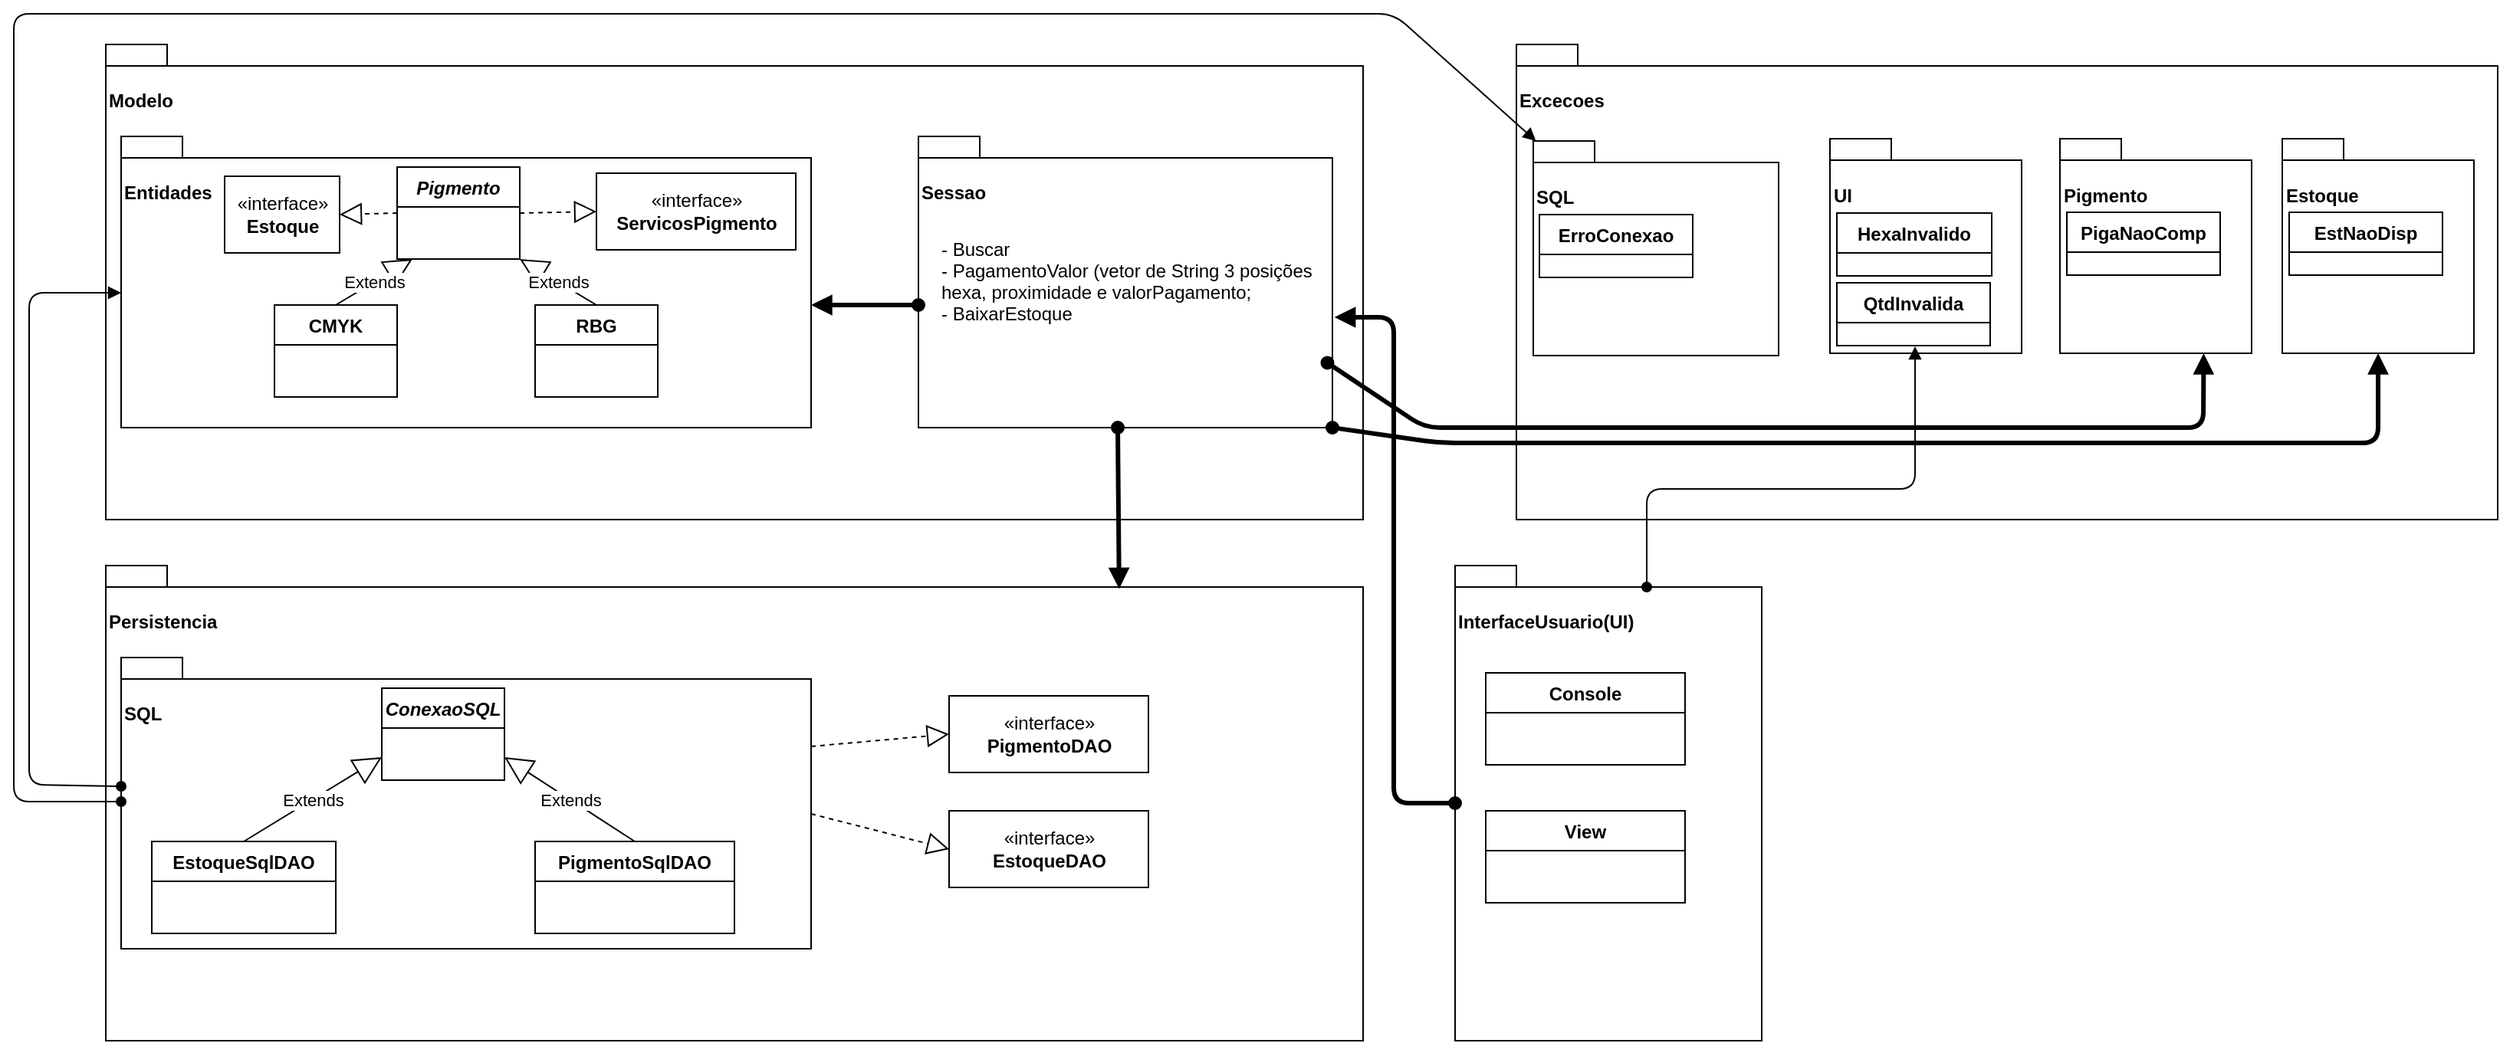 <mxfile version="12.0.0" type="github" pages="1"><diagram id="8ZmeltBgGXufNYd7vj6O" name="Página-1"><mxGraphModel dx="1459" dy="761" grid="1" gridSize="10" guides="1" tooltips="1" connect="1" arrows="1" fold="1" page="1" pageScale="1" pageWidth="827" pageHeight="1169" math="0" shadow="0"><root><mxCell id="0"/><mxCell id="1" parent="0"/><mxCell id="lxK8e7juKLeIRxBqYZ5S-37" value="&lt;p style=&quot;line-height: 140%&quot;&gt;Excecoes&lt;/p&gt;" style="shape=folder;fontStyle=1;spacingTop=10;tabWidth=40;tabHeight=14;tabPosition=left;html=1;align=left;verticalAlign=top;horizontal=1;" vertex="1" parent="1"><mxGeometry x="990" y="30" width="640" height="310" as="geometry"/></mxCell><mxCell id="lxK8e7juKLeIRxBqYZ5S-62" value="&lt;p style=&quot;line-height: 140%&quot;&gt;UI&lt;/p&gt;" style="shape=folder;fontStyle=1;spacingTop=10;tabWidth=40;tabHeight=14;tabPosition=left;html=1;align=left;verticalAlign=top;horizontal=1;" vertex="1" parent="1"><mxGeometry x="1194.5" y="91.5" width="125" height="140" as="geometry"/></mxCell><mxCell id="lxK8e7juKLeIRxBqYZ5S-59" value="&lt;p style=&quot;line-height: 140%&quot;&gt;SQL&lt;/p&gt;" style="shape=folder;fontStyle=1;spacingTop=10;tabWidth=40;tabHeight=14;tabPosition=left;html=1;align=left;verticalAlign=top;horizontal=1;" vertex="1" parent="1"><mxGeometry x="1001" y="93" width="160" height="140" as="geometry"/></mxCell><mxCell id="fSBmqragnUiY6M2EiScV-1" value="&lt;p style=&quot;line-height: 140%&quot;&gt;Modelo&lt;/p&gt;" style="shape=folder;fontStyle=1;spacingTop=10;tabWidth=40;tabHeight=14;tabPosition=left;html=1;align=left;verticalAlign=top;horizontal=1;" parent="1" vertex="1"><mxGeometry x="70" y="30" width="820" height="310" as="geometry"/></mxCell><mxCell id="fSBmqragnUiY6M2EiScV-10" value="&lt;p style=&quot;line-height: 140%&quot;&gt;Sessao&lt;/p&gt;" style="shape=folder;fontStyle=1;spacingTop=10;tabWidth=40;tabHeight=14;tabPosition=left;html=1;align=left;verticalAlign=top;horizontal=1;" parent="1" vertex="1"><mxGeometry x="600" y="90" width="270" height="190" as="geometry"/></mxCell><mxCell id="fSBmqragnUiY6M2EiScV-9" value="&lt;p style=&quot;line-height: 140%&quot;&gt;Entidades&lt;/p&gt;" style="shape=folder;fontStyle=1;spacingTop=10;tabWidth=40;tabHeight=14;tabPosition=left;html=1;align=left;verticalAlign=top;horizontal=1;" parent="1" vertex="1"><mxGeometry x="80" y="90" width="450" height="190" as="geometry"/></mxCell><mxCell id="fSBmqragnUiY6M2EiScV-2" value="«interface»&lt;br&gt;&lt;b&gt;Estoque&lt;/b&gt;" style="html=1;" parent="1" vertex="1"><mxGeometry x="147.5" y="116" width="75" height="50" as="geometry"/></mxCell><mxCell id="fSBmqragnUiY6M2EiScV-5" value="Pigmento" style="swimlane;fontStyle=3;align=center;verticalAlign=top;childLayout=stackLayout;horizontal=1;startSize=26;horizontalStack=0;resizeParent=1;resizeParentMax=0;resizeLast=0;collapsible=1;marginBottom=0;" parent="1" vertex="1" collapsed="1"><mxGeometry x="260" y="110" width="80" height="60" as="geometry"><mxRectangle x="20" y="260" width="160" height="34" as="alternateBounds"/></mxGeometry></mxCell><mxCell id="fSBmqragnUiY6M2EiScV-7" value="" style="line;strokeWidth=1;fillColor=none;align=left;verticalAlign=middle;spacingTop=-1;spacingLeft=3;spacingRight=3;rotatable=0;labelPosition=right;points=[];portConstraint=eastwest;" parent="fSBmqragnUiY6M2EiScV-5" vertex="1"><mxGeometry y="26" width="80" height="8" as="geometry"/></mxCell><mxCell id="fSBmqragnUiY6M2EiScV-11" value="RBG" style="swimlane;fontStyle=1;align=center;verticalAlign=top;childLayout=stackLayout;horizontal=1;startSize=26;horizontalStack=0;resizeParent=1;resizeParentMax=0;resizeLast=0;collapsible=1;marginBottom=0;" parent="1" vertex="1" collapsed="1"><mxGeometry x="350" y="200" width="80" height="60" as="geometry"><mxRectangle x="20" y="260" width="160" height="34" as="alternateBounds"/></mxGeometry></mxCell><mxCell id="fSBmqragnUiY6M2EiScV-12" value="" style="line;strokeWidth=1;fillColor=none;align=left;verticalAlign=middle;spacingTop=-1;spacingLeft=3;spacingRight=3;rotatable=0;labelPosition=right;points=[];portConstraint=eastwest;" parent="fSBmqragnUiY6M2EiScV-11" vertex="1"><mxGeometry y="26" width="80" height="8" as="geometry"/></mxCell><mxCell id="fSBmqragnUiY6M2EiScV-13" value="CMYK" style="swimlane;fontStyle=1;align=center;verticalAlign=top;childLayout=stackLayout;horizontal=1;startSize=26;horizontalStack=0;resizeParent=1;resizeParentMax=0;resizeLast=0;collapsible=1;marginBottom=0;" parent="1" vertex="1" collapsed="1"><mxGeometry x="180" y="200" width="80" height="60" as="geometry"><mxRectangle x="20" y="260" width="160" height="34" as="alternateBounds"/></mxGeometry></mxCell><mxCell id="fSBmqragnUiY6M2EiScV-14" value="" style="line;strokeWidth=1;fillColor=none;align=left;verticalAlign=middle;spacingTop=-1;spacingLeft=3;spacingRight=3;rotatable=0;labelPosition=right;points=[];portConstraint=eastwest;" parent="fSBmqragnUiY6M2EiScV-13" vertex="1"><mxGeometry y="26" width="80" height="8" as="geometry"/></mxCell><mxCell id="fSBmqragnUiY6M2EiScV-15" value="«interface»&lt;br&gt;&lt;b&gt;ServicosPigmento&lt;/b&gt;" style="html=1;" parent="1" vertex="1"><mxGeometry x="390" y="114" width="130" height="50" as="geometry"/></mxCell><mxCell id="fSBmqragnUiY6M2EiScV-17" value="Extends" style="endArrow=block;endSize=16;endFill=0;html=1;exitX=0.5;exitY=0;exitDx=0;exitDy=0;" parent="1" source="fSBmqragnUiY6M2EiScV-13" edge="1"><mxGeometry width="160" relative="1" as="geometry"><mxPoint x="70" y="320" as="sourcePoint"/><mxPoint x="270" y="170" as="targetPoint"/></mxGeometry></mxCell><mxCell id="fSBmqragnUiY6M2EiScV-18" value="Extends" style="endArrow=block;endSize=16;endFill=0;html=1;exitX=0.5;exitY=0;exitDx=0;exitDy=0;" parent="1" source="fSBmqragnUiY6M2EiScV-11" edge="1"><mxGeometry width="160" relative="1" as="geometry"><mxPoint x="240" y="201" as="sourcePoint"/><mxPoint x="340" y="170" as="targetPoint"/></mxGeometry></mxCell><mxCell id="lxK8e7juKLeIRxBqYZ5S-1" value="" style="endArrow=block;dashed=1;endFill=0;endSize=12;html=1;exitX=1;exitY=0.5;exitDx=0;exitDy=0;entryX=0;entryY=0.5;entryDx=0;entryDy=0;" edge="1" parent="1" source="fSBmqragnUiY6M2EiScV-5" target="fSBmqragnUiY6M2EiScV-15"><mxGeometry width="160" relative="1" as="geometry"><mxPoint x="70" y="320" as="sourcePoint"/><mxPoint x="230" y="320" as="targetPoint"/></mxGeometry></mxCell><mxCell id="lxK8e7juKLeIRxBqYZ5S-2" value="" style="endArrow=block;dashed=1;endFill=0;endSize=12;html=1;entryX=1;entryY=0.5;entryDx=0;entryDy=0;" edge="1" parent="1" target="fSBmqragnUiY6M2EiScV-2"><mxGeometry width="160" relative="1" as="geometry"><mxPoint x="260" y="140" as="sourcePoint"/><mxPoint x="240" y="330" as="targetPoint"/></mxGeometry></mxCell><mxCell id="lxK8e7juKLeIRxBqYZ5S-3" value="- Buscar&#10;- PagamentoValor (vetor de String 3 posições&#10;hexa, proximidade e valorPagamento;&#10;- BaixarEstoque&#10;" style="text;align=left;fontStyle=0;verticalAlign=top;spacingLeft=3;spacingRight=3;strokeColor=none;rotatable=0;points=[[0,0.5],[1,0.5]];portConstraint=eastwest;" vertex="1" parent="1"><mxGeometry x="610" y="150" width="250" height="100" as="geometry"/></mxCell><mxCell id="lxK8e7juKLeIRxBqYZ5S-4" value="" style="endArrow=oval;startArrow=block;endFill=1;startFill=1;html=1;strokeWidth=3;" edge="1" parent="1"><mxGeometry width="160" relative="1" as="geometry"><mxPoint x="530" y="200" as="sourcePoint"/><mxPoint x="600" y="200" as="targetPoint"/></mxGeometry></mxCell><mxCell id="lxK8e7juKLeIRxBqYZ5S-5" value="&lt;p style=&quot;line-height: 140%&quot;&gt;Persistencia&lt;/p&gt;" style="shape=folder;fontStyle=1;spacingTop=10;tabWidth=40;tabHeight=14;tabPosition=left;html=1;align=left;verticalAlign=top;horizontal=1;" vertex="1" parent="1"><mxGeometry x="70" y="370" width="820" height="310" as="geometry"/></mxCell><mxCell id="lxK8e7juKLeIRxBqYZ5S-7" value="&lt;p style=&quot;line-height: 140%&quot;&gt;SQL&lt;/p&gt;" style="shape=folder;fontStyle=1;spacingTop=10;tabWidth=40;tabHeight=14;tabPosition=left;html=1;align=left;verticalAlign=top;horizontal=1;" vertex="1" parent="1"><mxGeometry x="80" y="430" width="450" height="190" as="geometry"/></mxCell><mxCell id="lxK8e7juKLeIRxBqYZ5S-8" value="«interface»&lt;br&gt;&lt;b&gt;PigmentoDAO&lt;/b&gt;" style="html=1;" vertex="1" parent="1"><mxGeometry x="620" y="455" width="130" height="50" as="geometry"/></mxCell><mxCell id="lxK8e7juKLeIRxBqYZ5S-9" value="ConexaoSQL" style="swimlane;fontStyle=3;align=center;verticalAlign=top;childLayout=stackLayout;horizontal=1;startSize=26;horizontalStack=0;resizeParent=1;resizeParentMax=0;resizeLast=0;collapsible=1;marginBottom=0;" vertex="1" collapsed="1" parent="1"><mxGeometry x="250" y="450" width="80" height="60" as="geometry"><mxRectangle x="20" y="260" width="160" height="34" as="alternateBounds"/></mxGeometry></mxCell><mxCell id="lxK8e7juKLeIRxBqYZ5S-10" value="" style="line;strokeWidth=1;fillColor=none;align=left;verticalAlign=middle;spacingTop=-1;spacingLeft=3;spacingRight=3;rotatable=0;labelPosition=right;points=[];portConstraint=eastwest;" vertex="1" parent="lxK8e7juKLeIRxBqYZ5S-9"><mxGeometry y="26" width="80" height="8" as="geometry"/></mxCell><mxCell id="lxK8e7juKLeIRxBqYZ5S-11" value="PigmentoSqlDAO" style="swimlane;fontStyle=1;align=center;verticalAlign=top;childLayout=stackLayout;horizontal=1;startSize=26;horizontalStack=0;resizeParent=1;resizeParentMax=0;resizeLast=0;collapsible=1;marginBottom=0;" vertex="1" collapsed="1" parent="1"><mxGeometry x="350" y="550" width="130" height="60" as="geometry"><mxRectangle x="20" y="260" width="160" height="34" as="alternateBounds"/></mxGeometry></mxCell><mxCell id="lxK8e7juKLeIRxBqYZ5S-12" value="" style="line;strokeWidth=1;fillColor=none;align=left;verticalAlign=middle;spacingTop=-1;spacingLeft=3;spacingRight=3;rotatable=0;labelPosition=right;points=[];portConstraint=eastwest;" vertex="1" parent="lxK8e7juKLeIRxBqYZ5S-11"><mxGeometry y="26" width="130" height="8" as="geometry"/></mxCell><mxCell id="lxK8e7juKLeIRxBqYZ5S-13" value="EstoqueSqlDAO" style="swimlane;fontStyle=1;align=center;verticalAlign=top;childLayout=stackLayout;horizontal=1;startSize=26;horizontalStack=0;resizeParent=1;resizeParentMax=0;resizeLast=0;collapsible=1;marginBottom=0;" vertex="1" collapsed="1" parent="1"><mxGeometry x="100" y="550" width="120" height="60" as="geometry"><mxRectangle x="20" y="260" width="160" height="34" as="alternateBounds"/></mxGeometry></mxCell><mxCell id="lxK8e7juKLeIRxBqYZ5S-14" value="" style="line;strokeWidth=1;fillColor=none;align=left;verticalAlign=middle;spacingTop=-1;spacingLeft=3;spacingRight=3;rotatable=0;labelPosition=right;points=[];portConstraint=eastwest;" vertex="1" parent="lxK8e7juKLeIRxBqYZ5S-13"><mxGeometry y="26" width="120" height="8" as="geometry"/></mxCell><mxCell id="lxK8e7juKLeIRxBqYZ5S-15" value="«interface»&lt;br&gt;&lt;b&gt;EstoqueDAO&lt;/b&gt;" style="html=1;" vertex="1" parent="1"><mxGeometry x="620" y="530" width="130" height="50" as="geometry"/></mxCell><mxCell id="lxK8e7juKLeIRxBqYZ5S-16" value="Extends" style="endArrow=block;endSize=16;endFill=0;html=1;exitX=0.5;exitY=0;exitDx=0;exitDy=0;entryX=0;entryY=0.75;entryDx=0;entryDy=0;" edge="1" source="lxK8e7juKLeIRxBqYZ5S-13" parent="1" target="lxK8e7juKLeIRxBqYZ5S-9"><mxGeometry width="160" relative="1" as="geometry"><mxPoint x="70" y="660" as="sourcePoint"/><mxPoint x="270" y="510" as="targetPoint"/></mxGeometry></mxCell><mxCell id="lxK8e7juKLeIRxBqYZ5S-17" value="Extends" style="endArrow=block;endSize=16;endFill=0;html=1;exitX=0.5;exitY=0;exitDx=0;exitDy=0;entryX=1;entryY=0.75;entryDx=0;entryDy=0;" edge="1" source="lxK8e7juKLeIRxBqYZ5S-11" parent="1" target="lxK8e7juKLeIRxBqYZ5S-9"><mxGeometry width="160" relative="1" as="geometry"><mxPoint x="240" y="541" as="sourcePoint"/><mxPoint x="340" y="510" as="targetPoint"/></mxGeometry></mxCell><mxCell id="lxK8e7juKLeIRxBqYZ5S-18" value="" style="endArrow=block;dashed=1;endFill=0;endSize=12;html=1;exitX=0;exitY=0;exitDx=450;exitDy=102;entryX=0;entryY=0.5;entryDx=0;entryDy=0;exitPerimeter=0;" edge="1" source="lxK8e7juKLeIRxBqYZ5S-7" target="lxK8e7juKLeIRxBqYZ5S-15" parent="1"><mxGeometry width="160" relative="1" as="geometry"><mxPoint x="70" y="660" as="sourcePoint"/><mxPoint x="230" y="660" as="targetPoint"/></mxGeometry></mxCell><mxCell id="lxK8e7juKLeIRxBqYZ5S-21" value="" style="endArrow=oval;startArrow=block;endFill=1;startFill=1;html=1;exitX=0;exitY=0;exitDx=0;exitDy=102;exitPerimeter=0;" edge="1" parent="1" source="fSBmqragnUiY6M2EiScV-9"><mxGeometry width="160" relative="1" as="geometry"><mxPoint x="20" y="110" as="sourcePoint"/><mxPoint x="80" y="514" as="targetPoint"/><Array as="points"><mxPoint x="20" y="192"/><mxPoint x="20" y="513"/></Array></mxGeometry></mxCell><mxCell id="lxK8e7juKLeIRxBqYZ5S-22" value="" style="endArrow=oval;startArrow=block;endFill=1;startFill=1;html=1;" edge="1" parent="1" source="lxK8e7juKLeIRxBqYZ5S-59"><mxGeometry width="160" relative="1" as="geometry"><mxPoint x="970" y="30" as="sourcePoint"/><mxPoint x="80" y="524" as="targetPoint"/><Array as="points"><mxPoint x="910" y="10"/><mxPoint x="10" y="10"/><mxPoint x="10" y="524"/></Array></mxGeometry></mxCell><mxCell id="lxK8e7juKLeIRxBqYZ5S-44" value="ErroConexao" style="swimlane;fontStyle=1;align=center;verticalAlign=top;childLayout=stackLayout;horizontal=1;startSize=26;horizontalStack=0;resizeParent=1;resizeParentMax=0;resizeLast=0;collapsible=1;marginBottom=0;" vertex="1" collapsed="1" parent="1"><mxGeometry x="1005" y="141" width="100" height="41" as="geometry"><mxRectangle x="20" y="260" width="160" height="34" as="alternateBounds"/></mxGeometry></mxCell><mxCell id="lxK8e7juKLeIRxBqYZ5S-45" value="" style="line;strokeWidth=1;fillColor=none;align=left;verticalAlign=middle;spacingTop=-1;spacingLeft=3;spacingRight=3;rotatable=0;labelPosition=right;points=[];portConstraint=eastwest;" vertex="1" parent="lxK8e7juKLeIRxBqYZ5S-44"><mxGeometry y="26" width="100" height="8" as="geometry"/></mxCell><mxCell id="lxK8e7juKLeIRxBqYZ5S-50" value="&lt;p style=&quot;line-height: 140%&quot;&gt;InterfaceUsuario(UI)&lt;/p&gt;" style="shape=folder;fontStyle=1;spacingTop=10;tabWidth=40;tabHeight=14;tabPosition=left;html=1;align=left;verticalAlign=top;horizontal=1;" vertex="1" parent="1"><mxGeometry x="950" y="370" width="200" height="310" as="geometry"/></mxCell><mxCell id="lxK8e7juKLeIRxBqYZ5S-51" value="View" style="swimlane;fontStyle=1;align=center;verticalAlign=top;childLayout=stackLayout;horizontal=1;startSize=26;horizontalStack=0;resizeParent=1;resizeParentMax=0;resizeLast=0;collapsible=1;marginBottom=0;" vertex="1" collapsed="1" parent="1"><mxGeometry x="970.0" y="530" width="130" height="60" as="geometry"><mxRectangle x="20" y="260" width="160" height="34" as="alternateBounds"/></mxGeometry></mxCell><mxCell id="lxK8e7juKLeIRxBqYZ5S-52" value="" style="line;strokeWidth=1;fillColor=none;align=left;verticalAlign=middle;spacingTop=-1;spacingLeft=3;spacingRight=3;rotatable=0;labelPosition=right;points=[];portConstraint=eastwest;" vertex="1" parent="lxK8e7juKLeIRxBqYZ5S-51"><mxGeometry y="26" width="130" height="8" as="geometry"/></mxCell><mxCell id="lxK8e7juKLeIRxBqYZ5S-53" value="Console" style="swimlane;fontStyle=1;align=center;verticalAlign=top;childLayout=stackLayout;horizontal=1;startSize=26;horizontalStack=0;resizeParent=1;resizeParentMax=0;resizeLast=0;collapsible=1;marginBottom=0;" vertex="1" collapsed="1" parent="1"><mxGeometry x="970.0" y="440" width="130" height="60" as="geometry"><mxRectangle x="20" y="260" width="160" height="34" as="alternateBounds"/></mxGeometry></mxCell><mxCell id="lxK8e7juKLeIRxBqYZ5S-54" value="" style="line;strokeWidth=1;fillColor=none;align=left;verticalAlign=middle;spacingTop=-1;spacingLeft=3;spacingRight=3;rotatable=0;labelPosition=right;points=[];portConstraint=eastwest;" vertex="1" parent="lxK8e7juKLeIRxBqYZ5S-53"><mxGeometry y="26" width="130" height="8" as="geometry"/></mxCell><mxCell id="lxK8e7juKLeIRxBqYZ5S-60" value="HexaInvalido" style="swimlane;fontStyle=1;align=center;verticalAlign=top;childLayout=stackLayout;horizontal=1;startSize=26;horizontalStack=0;resizeParent=1;resizeParentMax=0;resizeLast=0;collapsible=1;marginBottom=0;" vertex="1" collapsed="1" parent="1"><mxGeometry x="1199" y="140" width="101" height="41" as="geometry"><mxRectangle x="20" y="260" width="160" height="34" as="alternateBounds"/></mxGeometry></mxCell><mxCell id="lxK8e7juKLeIRxBqYZ5S-61" value="" style="line;strokeWidth=1;fillColor=none;align=left;verticalAlign=middle;spacingTop=-1;spacingLeft=3;spacingRight=3;rotatable=0;labelPosition=right;points=[];portConstraint=eastwest;" vertex="1" parent="lxK8e7juKLeIRxBqYZ5S-60"><mxGeometry y="26" width="101" height="8" as="geometry"/></mxCell><mxCell id="lxK8e7juKLeIRxBqYZ5S-63" value="QtdInvalida" style="swimlane;fontStyle=1;align=center;verticalAlign=top;childLayout=stackLayout;horizontal=1;startSize=26;horizontalStack=0;resizeParent=1;resizeParentMax=0;resizeLast=0;collapsible=1;marginBottom=0;" vertex="1" collapsed="1" parent="1"><mxGeometry x="1199" y="185.5" width="100" height="41" as="geometry"><mxRectangle x="20" y="260" width="160" height="34" as="alternateBounds"/></mxGeometry></mxCell><mxCell id="lxK8e7juKLeIRxBqYZ5S-64" value="" style="line;strokeWidth=1;fillColor=none;align=left;verticalAlign=middle;spacingTop=-1;spacingLeft=3;spacingRight=3;rotatable=0;labelPosition=right;points=[];portConstraint=eastwest;" vertex="1" parent="lxK8e7juKLeIRxBqYZ5S-63"><mxGeometry y="26" width="100" height="8" as="geometry"/></mxCell><mxCell id="lxK8e7juKLeIRxBqYZ5S-65" value="&lt;p style=&quot;line-height: 140%&quot;&gt;Pigmento&lt;/p&gt;" style="shape=folder;fontStyle=1;spacingTop=10;tabWidth=40;tabHeight=14;tabPosition=left;html=1;align=left;verticalAlign=top;horizontal=1;" vertex="1" parent="1"><mxGeometry x="1344.5" y="91.5" width="125" height="140" as="geometry"/></mxCell><mxCell id="lxK8e7juKLeIRxBqYZ5S-66" value="PigaNaoComp" style="swimlane;fontStyle=1;align=center;verticalAlign=top;childLayout=stackLayout;horizontal=1;startSize=26;horizontalStack=0;resizeParent=1;resizeParentMax=0;resizeLast=0;collapsible=1;marginBottom=0;" vertex="1" collapsed="1" parent="1"><mxGeometry x="1349.0" y="139.5" width="100" height="41" as="geometry"><mxRectangle x="20" y="260" width="160" height="34" as="alternateBounds"/></mxGeometry></mxCell><mxCell id="lxK8e7juKLeIRxBqYZ5S-67" value="" style="line;strokeWidth=1;fillColor=none;align=left;verticalAlign=middle;spacingTop=-1;spacingLeft=3;spacingRight=3;rotatable=0;labelPosition=right;points=[];portConstraint=eastwest;" vertex="1" parent="lxK8e7juKLeIRxBqYZ5S-66"><mxGeometry y="26" width="100" height="8" as="geometry"/></mxCell><mxCell id="lxK8e7juKLeIRxBqYZ5S-70" value="&lt;p style=&quot;line-height: 140%&quot;&gt;Estoque&lt;/p&gt;" style="shape=folder;fontStyle=1;spacingTop=10;tabWidth=40;tabHeight=14;tabPosition=left;html=1;align=left;verticalAlign=top;horizontal=1;" vertex="1" parent="1"><mxGeometry x="1489.5" y="91.5" width="125" height="140" as="geometry"/></mxCell><mxCell id="lxK8e7juKLeIRxBqYZ5S-71" value="EstNaoDisp" style="swimlane;fontStyle=1;align=center;verticalAlign=top;childLayout=stackLayout;horizontal=1;startSize=26;horizontalStack=0;resizeParent=1;resizeParentMax=0;resizeLast=0;collapsible=1;marginBottom=0;" vertex="1" collapsed="1" parent="1"><mxGeometry x="1494" y="139.5" width="100" height="41" as="geometry"><mxRectangle x="20" y="260" width="160" height="34" as="alternateBounds"/></mxGeometry></mxCell><mxCell id="lxK8e7juKLeIRxBqYZ5S-72" value="" style="line;strokeWidth=1;fillColor=none;align=left;verticalAlign=middle;spacingTop=-1;spacingLeft=3;spacingRight=3;rotatable=0;labelPosition=right;points=[];portConstraint=eastwest;" vertex="1" parent="lxK8e7juKLeIRxBqYZ5S-71"><mxGeometry y="26" width="100" height="8" as="geometry"/></mxCell><mxCell id="lxK8e7juKLeIRxBqYZ5S-76" value="" style="endArrow=block;dashed=1;endFill=0;endSize=12;html=1;exitX=0;exitY=0;exitDx=450.0;exitDy=58;entryX=0;entryY=0.5;entryDx=0;entryDy=0;exitPerimeter=0;" edge="1" parent="1" source="lxK8e7juKLeIRxBqYZ5S-7" target="lxK8e7juKLeIRxBqYZ5S-8"><mxGeometry width="160" relative="1" as="geometry"><mxPoint x="540" y="542.0" as="sourcePoint"/><mxPoint x="622.5" y="585" as="targetPoint"/></mxGeometry></mxCell><mxCell id="lxK8e7juKLeIRxBqYZ5S-77" value="" style="endArrow=oval;startArrow=block;endFill=1;startFill=1;html=1;exitX=1.005;exitY=0.621;exitDx=0;exitDy=0;exitPerimeter=0;strokeWidth=3;" edge="1" parent="1" source="fSBmqragnUiY6M2EiScV-10" target="lxK8e7juKLeIRxBqYZ5S-50"><mxGeometry width="160" relative="1" as="geometry"><mxPoint x="90" y="202" as="sourcePoint"/><mxPoint x="90" y="524" as="targetPoint"/><Array as="points"><mxPoint x="910" y="208"/><mxPoint x="910" y="525"/></Array></mxGeometry></mxCell><mxCell id="lxK8e7juKLeIRxBqYZ5S-78" value="" style="endArrow=oval;startArrow=block;endFill=1;startFill=1;html=1;entryX=1.027;entryY=0.877;entryDx=0;entryDy=0;entryPerimeter=0;exitX=0.75;exitY=1;exitDx=0;exitDy=0;exitPerimeter=0;strokeWidth=3;" edge="1" parent="1" source="lxK8e7juKLeIRxBqYZ5S-65" target="lxK8e7juKLeIRxBqYZ5S-3"><mxGeometry width="160" relative="1" as="geometry"><mxPoint x="540" y="210" as="sourcePoint"/><mxPoint x="610" y="210" as="targetPoint"/><Array as="points"><mxPoint x="1438" y="280"/><mxPoint x="930" y="280"/></Array></mxGeometry></mxCell><mxCell id="lxK8e7juKLeIRxBqYZ5S-79" value="" style="endArrow=oval;startArrow=block;endFill=1;startFill=1;html=1;entryX=0;entryY=0;entryDx=270;entryDy=190;entryPerimeter=0;exitX=0.5;exitY=1;exitDx=0;exitDy=0;exitPerimeter=0;strokeWidth=3;" edge="1" parent="1" source="lxK8e7juKLeIRxBqYZ5S-70" target="fSBmqragnUiY6M2EiScV-10"><mxGeometry width="160" relative="1" as="geometry"><mxPoint x="1448.25" y="241.5" as="sourcePoint"/><mxPoint x="876.75" y="247.7" as="targetPoint"/><Array as="points"><mxPoint x="1552" y="290"/><mxPoint x="940" y="290"/></Array></mxGeometry></mxCell><mxCell id="lxK8e7juKLeIRxBqYZ5S-80" value="" style="endArrow=oval;startArrow=block;endFill=1;startFill=1;html=1;entryX=0;entryY=0;entryDx=125;entryDy=14;entryPerimeter=0;" edge="1" parent="1" target="lxK8e7juKLeIRxBqYZ5S-50"><mxGeometry width="160" relative="1" as="geometry"><mxPoint x="1250" y="227" as="sourcePoint"/><mxPoint x="880" y="290" as="targetPoint"/><Array as="points"><mxPoint x="1250" y="320"/><mxPoint x="1075" y="320"/></Array></mxGeometry></mxCell><mxCell id="lxK8e7juKLeIRxBqYZ5S-82" value="" style="endArrow=oval;startArrow=block;endFill=1;startFill=1;html=1;strokeWidth=3;entryX=0.5;entryY=1;entryDx=0;entryDy=0;entryPerimeter=0;exitX=0.806;exitY=0.049;exitDx=0;exitDy=0;exitPerimeter=0;" edge="1" parent="1" source="lxK8e7juKLeIRxBqYZ5S-5"><mxGeometry width="160" relative="1" as="geometry"><mxPoint x="735.76" y="385.19" as="sourcePoint"/><mxPoint x="730" y="280" as="targetPoint"/></mxGeometry></mxCell></root></mxGraphModel></diagram></mxfile>